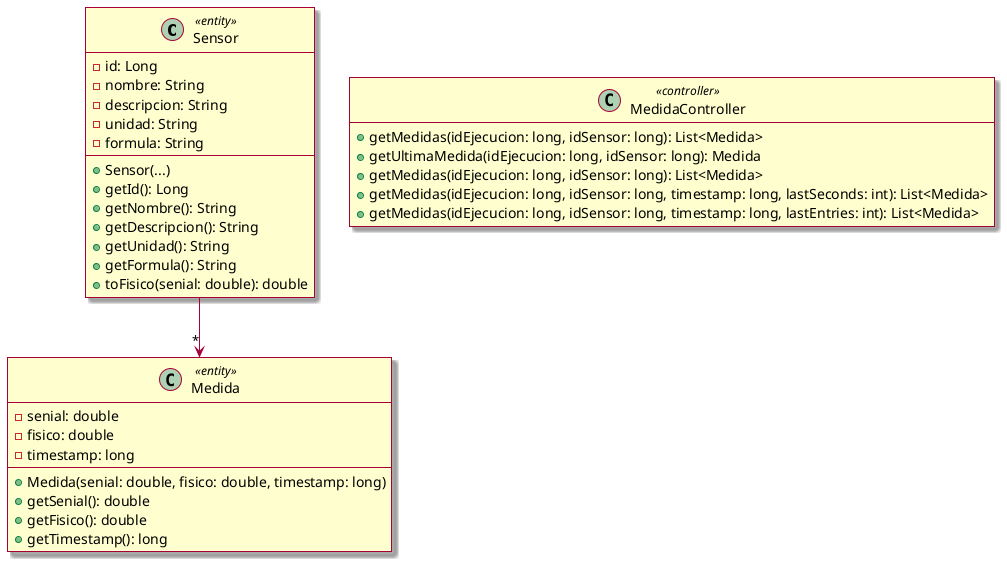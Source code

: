 @startuml
' left to right direction
hide empty members
skin rose

class Sensor <<entity>> {
    - id: Long
    - nombre: String
    - descripcion: String
    - unidad: String
    - formula: String
    + Sensor(...)
    + getId(): Long
    + getNombre(): String
    + getDescripcion(): String
    + getUnidad(): String
    + getFormula(): String
    + toFisico(senial: double): double
}
Sensor --> "*" Medida

class Medida <<entity>> {
    - senial: double
    - fisico: double
    - timestamp: long
    + Medida(senial: double, fisico: double, timestamp: long)
    + getSenial(): double
    + getFisico(): double
    + getTimestamp(): long
}

class MedidaController <<controller>> {
    + getMedidas(idEjecucion: long, idSensor: long): List<Medida>
    + getUltimaMedida(idEjecucion: long, idSensor: long): Medida
    + getMedidas(idEjecucion: long, idSensor: long): List<Medida>
    + getMedidas(idEjecucion: long, idSensor: long, timestamp: long, lastSeconds: int): List<Medida>
    + getMedidas(idEjecucion: long, idSensor: long, timestamp: long, lastEntries: int): List<Medida>
}

@enduml
